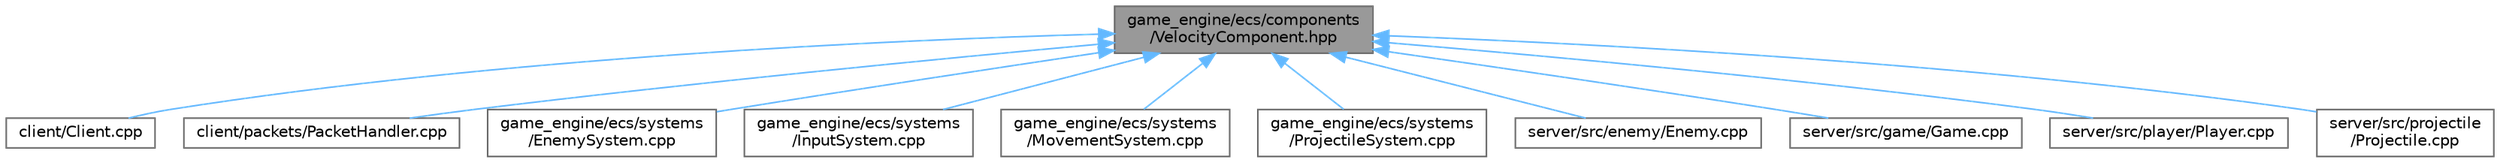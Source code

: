 digraph "game_engine/ecs/components/VelocityComponent.hpp"
{
 // LATEX_PDF_SIZE
  bgcolor="transparent";
  edge [fontname=Helvetica,fontsize=10,labelfontname=Helvetica,labelfontsize=10];
  node [fontname=Helvetica,fontsize=10,shape=box,height=0.2,width=0.4];
  Node1 [id="Node000001",label="game_engine/ecs/components\l/VelocityComponent.hpp",height=0.2,width=0.4,color="gray40", fillcolor="grey60", style="filled", fontcolor="black",tooltip=" "];
  Node1 -> Node2 [id="edge1_Node000001_Node000002",dir="back",color="steelblue1",style="solid",tooltip=" "];
  Node2 [id="Node000002",label="client/Client.cpp",height=0.2,width=0.4,color="grey40", fillcolor="white", style="filled",URL="$_client_8cpp.html",tooltip=" "];
  Node1 -> Node3 [id="edge2_Node000001_Node000003",dir="back",color="steelblue1",style="solid",tooltip=" "];
  Node3 [id="Node000003",label="client/packets/PacketHandler.cpp",height=0.2,width=0.4,color="grey40", fillcolor="white", style="filled",URL="$client_2packets_2_packet_handler_8cpp.html",tooltip=" "];
  Node1 -> Node4 [id="edge3_Node000001_Node000004",dir="back",color="steelblue1",style="solid",tooltip=" "];
  Node4 [id="Node000004",label="game_engine/ecs/systems\l/EnemySystem.cpp",height=0.2,width=0.4,color="grey40", fillcolor="white", style="filled",URL="$_enemy_system_8cpp.html",tooltip=" "];
  Node1 -> Node5 [id="edge4_Node000001_Node000005",dir="back",color="steelblue1",style="solid",tooltip=" "];
  Node5 [id="Node000005",label="game_engine/ecs/systems\l/InputSystem.cpp",height=0.2,width=0.4,color="grey40", fillcolor="white", style="filled",URL="$_input_system_8cpp.html",tooltip=" "];
  Node1 -> Node6 [id="edge5_Node000001_Node000006",dir="back",color="steelblue1",style="solid",tooltip=" "];
  Node6 [id="Node000006",label="game_engine/ecs/systems\l/MovementSystem.cpp",height=0.2,width=0.4,color="grey40", fillcolor="white", style="filled",URL="$_movement_system_8cpp.html",tooltip=" "];
  Node1 -> Node7 [id="edge6_Node000001_Node000007",dir="back",color="steelblue1",style="solid",tooltip=" "];
  Node7 [id="Node000007",label="game_engine/ecs/systems\l/ProjectileSystem.cpp",height=0.2,width=0.4,color="grey40", fillcolor="white", style="filled",URL="$_projectile_system_8cpp.html",tooltip=" "];
  Node1 -> Node8 [id="edge7_Node000001_Node000008",dir="back",color="steelblue1",style="solid",tooltip=" "];
  Node8 [id="Node000008",label="server/src/enemy/Enemy.cpp",height=0.2,width=0.4,color="grey40", fillcolor="white", style="filled",URL="$_enemy_8cpp.html",tooltip=" "];
  Node1 -> Node9 [id="edge8_Node000001_Node000009",dir="back",color="steelblue1",style="solid",tooltip=" "];
  Node9 [id="Node000009",label="server/src/game/Game.cpp",height=0.2,width=0.4,color="grey40", fillcolor="white", style="filled",URL="$_game_8cpp.html",tooltip=" "];
  Node1 -> Node10 [id="edge9_Node000001_Node000010",dir="back",color="steelblue1",style="solid",tooltip=" "];
  Node10 [id="Node000010",label="server/src/player/Player.cpp",height=0.2,width=0.4,color="grey40", fillcolor="white", style="filled",URL="$_player_8cpp.html",tooltip=" "];
  Node1 -> Node11 [id="edge10_Node000001_Node000011",dir="back",color="steelblue1",style="solid",tooltip=" "];
  Node11 [id="Node000011",label="server/src/projectile\l/Projectile.cpp",height=0.2,width=0.4,color="grey40", fillcolor="white", style="filled",URL="$_projectile_8cpp.html",tooltip=" "];
}

